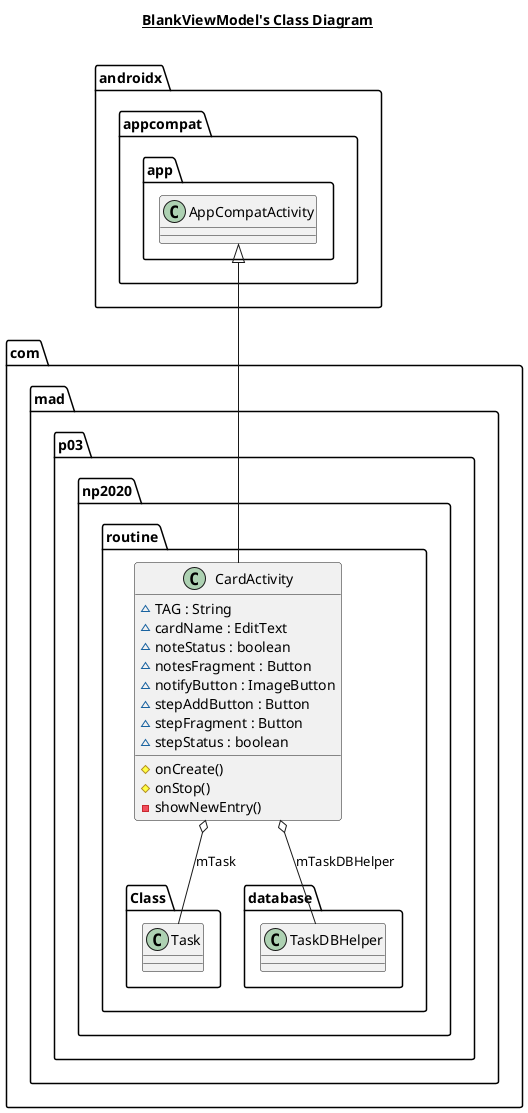 @startuml

title __BlankViewModel's Class Diagram__\n

    namespace com.mad.p03.np2020.routine {
        class com.mad.p03.np2020.routine.CardActivity {
            ~ TAG : String
            ~ cardName : EditText
            ~ noteStatus : boolean
            ~ notesFragment : Button
            ~ notifyButton : ImageButton
            ~ stepAddButton : Button
            ~ stepFragment : Button
            ~ stepStatus : boolean
            # onCreate()
            # onStop()
            - showNewEntry()
        }
      }

    com.mad.p03.np2020.routine.CardActivity -up-|> androidx.appcompat.app.AppCompatActivity
      com.mad.p03.np2020.routine.CardActivity o-- com.mad.p03.np2020.routine.Class.Task : mTask
      com.mad.p03.np2020.routine.CardActivity o-- com.mad.p03.np2020.routine.database.TaskDBHelper : mTaskDBHelper
@enduml
